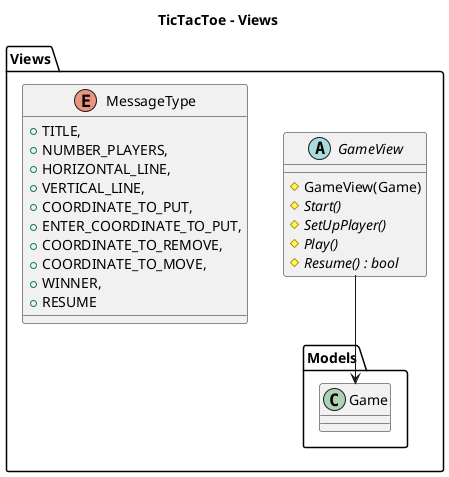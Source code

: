 @startuml TicTacToeViews
title TicTacToe - Views
namespace Views{
    abstract GameView{
        #GameView(Game)
        #{abstract} Start()
        #{abstract} SetUpPlayer()
        #{abstract} Play()
        #{abstract} Resume() : bool
    }
    GameView --> Models.Game

    enum MessageType{
        +TITLE,
        +NUMBER_PLAYERS,
        +HORIZONTAL_LINE,
        +VERTICAL_LINE,
        +COORDINATE_TO_PUT,
        +ENTER_COORDINATE_TO_PUT,
        +COORDINATE_TO_REMOVE,
        +COORDINATE_TO_MOVE,
        +WINNER,
        +RESUME
    }
}
@enduml